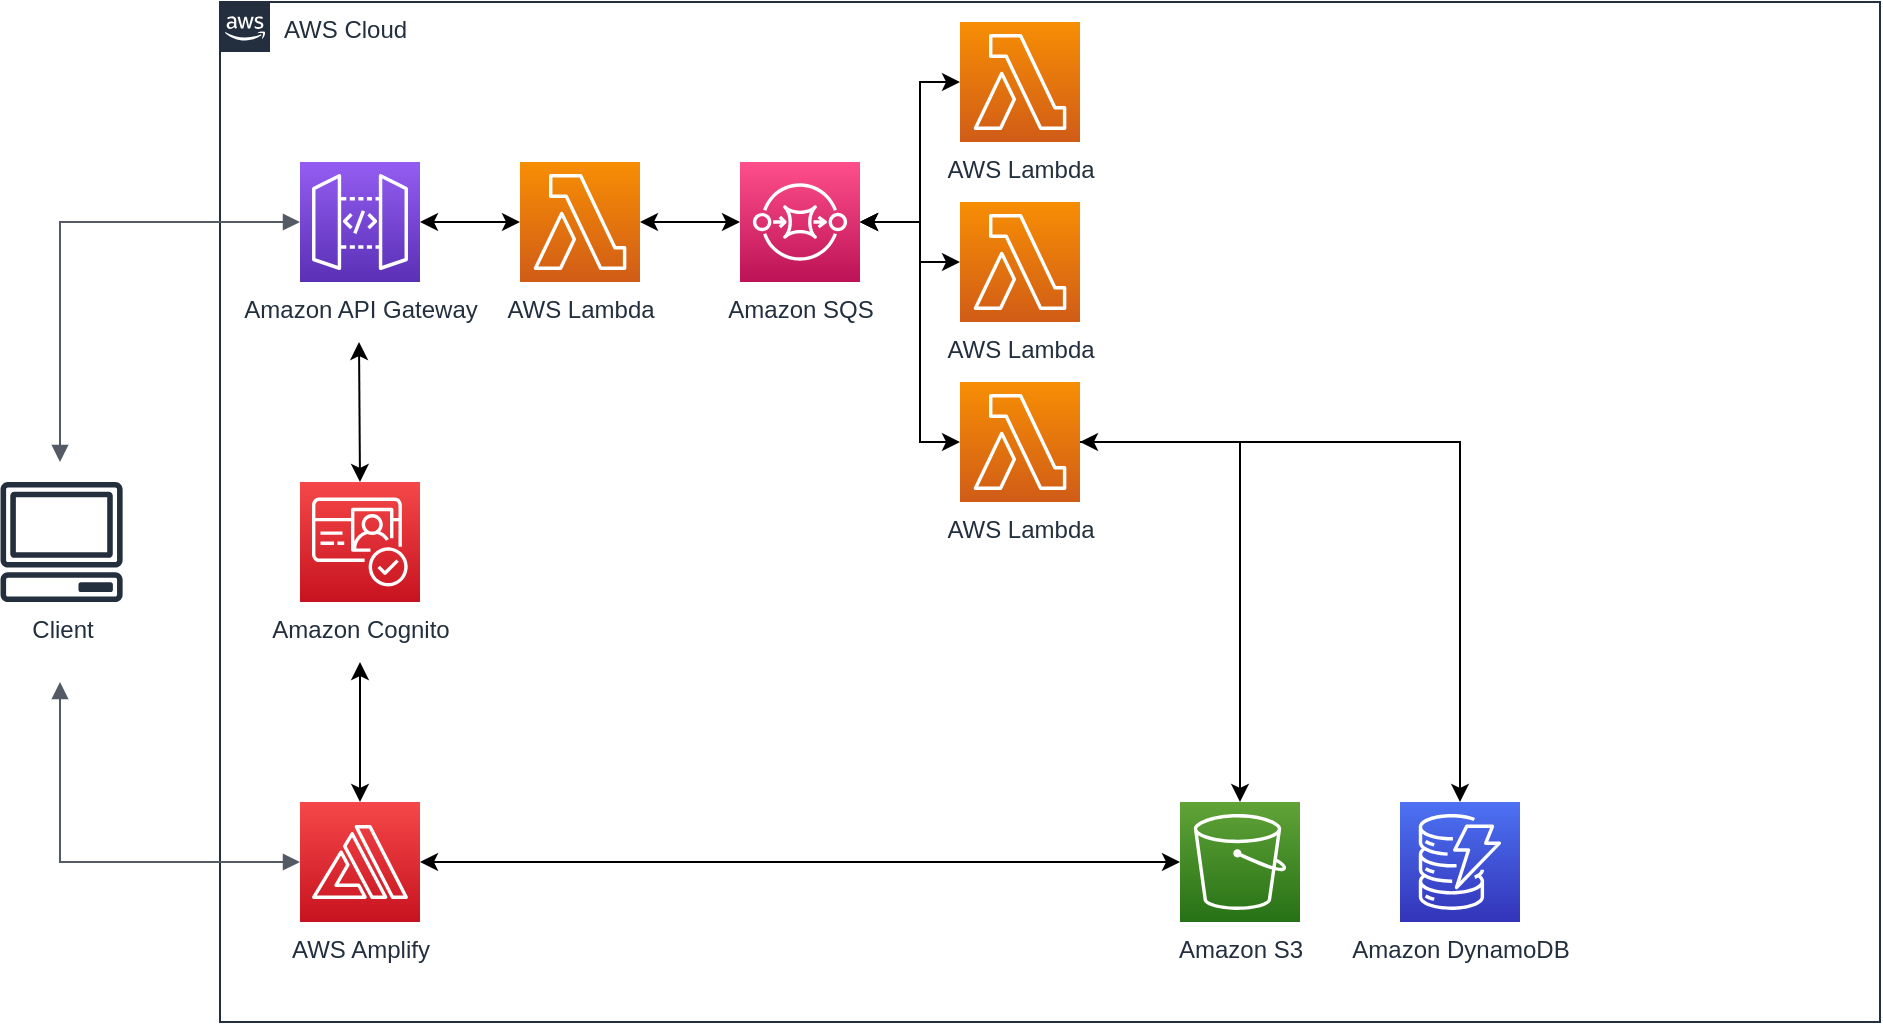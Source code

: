 <mxfile version="20.2.5" type="github">
  <diagram id="SZGDD71VwLAICZVQOtOs" name="Page-1">
    <mxGraphModel dx="1308" dy="704" grid="1" gridSize="10" guides="1" tooltips="1" connect="1" arrows="1" fold="1" page="1" pageScale="1" pageWidth="1169" pageHeight="827" math="0" shadow="0">
      <root>
        <mxCell id="0" />
        <mxCell id="1" parent="0" />
        <mxCell id="p13_OVtFHIXrPBTtFZ_T-2" value="AWS Cloud" style="points=[[0,0],[0.25,0],[0.5,0],[0.75,0],[1,0],[1,0.25],[1,0.5],[1,0.75],[1,1],[0.75,1],[0.5,1],[0.25,1],[0,1],[0,0.75],[0,0.5],[0,0.25]];outlineConnect=0;gradientColor=none;html=1;whiteSpace=wrap;fontSize=12;fontStyle=0;container=1;pointerEvents=0;collapsible=0;recursiveResize=0;shape=mxgraph.aws4.group;grIcon=mxgraph.aws4.group_aws_cloud_alt;strokeColor=#232F3E;fillColor=none;verticalAlign=top;align=left;spacingLeft=30;fontColor=#232F3E;dashed=0;" parent="1" vertex="1">
          <mxGeometry x="160" y="80" width="830" height="510" as="geometry" />
        </mxCell>
        <mxCell id="p13_OVtFHIXrPBTtFZ_T-1" value="AWS Lambda" style="sketch=0;points=[[0,0,0],[0.25,0,0],[0.5,0,0],[0.75,0,0],[1,0,0],[0,1,0],[0.25,1,0],[0.5,1,0],[0.75,1,0],[1,1,0],[0,0.25,0],[0,0.5,0],[0,0.75,0],[1,0.25,0],[1,0.5,0],[1,0.75,0]];outlineConnect=0;fontColor=#232F3E;gradientColor=#F78E04;gradientDirection=north;fillColor=#D05C17;strokeColor=#ffffff;dashed=0;verticalLabelPosition=bottom;verticalAlign=top;align=center;html=1;fontSize=12;fontStyle=0;aspect=fixed;shape=mxgraph.aws4.resourceIcon;resIcon=mxgraph.aws4.lambda;" parent="p13_OVtFHIXrPBTtFZ_T-2" vertex="1">
          <mxGeometry x="370" y="10" width="60" height="60" as="geometry" />
        </mxCell>
        <mxCell id="eQOGFNH9Vqsjylv-SqRj-44" value="" style="edgeStyle=orthogonalEdgeStyle;rounded=0;orthogonalLoop=1;jettySize=auto;html=1;startArrow=classic;startFill=1;" edge="1" parent="p13_OVtFHIXrPBTtFZ_T-2" source="p13_OVtFHIXrPBTtFZ_T-5" target="eQOGFNH9Vqsjylv-SqRj-43">
          <mxGeometry relative="1" as="geometry" />
        </mxCell>
        <mxCell id="p13_OVtFHIXrPBTtFZ_T-5" value="&lt;div&gt;AWS Lambda&lt;br&gt;&lt;/div&gt;" style="sketch=0;points=[[0,0,0],[0.25,0,0],[0.5,0,0],[0.75,0,0],[1,0,0],[0,1,0],[0.25,1,0],[0.5,1,0],[0.75,1,0],[1,1,0],[0,0.25,0],[0,0.5,0],[0,0.75,0],[1,0.25,0],[1,0.5,0],[1,0.75,0]];outlineConnect=0;fontColor=#232F3E;gradientColor=#F78E04;gradientDirection=north;fillColor=#D05C17;strokeColor=#ffffff;dashed=0;verticalLabelPosition=bottom;verticalAlign=top;align=center;html=1;fontSize=12;fontStyle=0;aspect=fixed;shape=mxgraph.aws4.resourceIcon;resIcon=mxgraph.aws4.lambda;" parent="p13_OVtFHIXrPBTtFZ_T-2" vertex="1">
          <mxGeometry x="150" y="80" width="60" height="60" as="geometry" />
        </mxCell>
        <mxCell id="eQOGFNH9Vqsjylv-SqRj-31" value="" style="edgeStyle=orthogonalEdgeStyle;rounded=0;orthogonalLoop=1;jettySize=auto;html=1;startArrow=classic;startFill=1;" edge="1" parent="p13_OVtFHIXrPBTtFZ_T-2" source="p13_OVtFHIXrPBTtFZ_T-16">
          <mxGeometry relative="1" as="geometry">
            <mxPoint x="70" y="330" as="targetPoint" />
            <Array as="points">
              <mxPoint x="70" y="370" />
              <mxPoint x="70" y="370" />
            </Array>
          </mxGeometry>
        </mxCell>
        <mxCell id="eQOGFNH9Vqsjylv-SqRj-38" value="" style="edgeStyle=orthogonalEdgeStyle;rounded=0;orthogonalLoop=1;jettySize=auto;html=1;startArrow=classic;startFill=1;" edge="1" parent="p13_OVtFHIXrPBTtFZ_T-2" source="p13_OVtFHIXrPBTtFZ_T-16" target="eQOGFNH9Vqsjylv-SqRj-34">
          <mxGeometry relative="1" as="geometry" />
        </mxCell>
        <mxCell id="p13_OVtFHIXrPBTtFZ_T-16" value="AWS Amplify" style="sketch=0;points=[[0,0,0],[0.25,0,0],[0.5,0,0],[0.75,0,0],[1,0,0],[0,1,0],[0.25,1,0],[0.5,1,0],[0.75,1,0],[1,1,0],[0,0.25,0],[0,0.5,0],[0,0.75,0],[1,0.25,0],[1,0.5,0],[1,0.75,0]];outlineConnect=0;fontColor=#232F3E;gradientColor=#F54749;gradientDirection=north;fillColor=#C7131F;strokeColor=#ffffff;dashed=0;verticalLabelPosition=bottom;verticalAlign=top;align=center;html=1;fontSize=12;fontStyle=0;aspect=fixed;shape=mxgraph.aws4.resourceIcon;resIcon=mxgraph.aws4.amplify;" parent="p13_OVtFHIXrPBTtFZ_T-2" vertex="1">
          <mxGeometry x="40" y="400" width="60" height="60" as="geometry" />
        </mxCell>
        <mxCell id="eQOGFNH9Vqsjylv-SqRj-32" value="" style="edgeStyle=orthogonalEdgeStyle;rounded=0;orthogonalLoop=1;jettySize=auto;html=1;startArrow=classic;startFill=1;entryX=0.5;entryY=0;entryDx=0;entryDy=0;entryPerimeter=0;" edge="1" parent="p13_OVtFHIXrPBTtFZ_T-2" target="eQOGFNH9Vqsjylv-SqRj-17">
          <mxGeometry relative="1" as="geometry">
            <mxPoint x="69.5" y="170" as="sourcePoint" />
            <mxPoint x="69.5" y="210" as="targetPoint" />
          </mxGeometry>
        </mxCell>
        <mxCell id="eQOGFNH9Vqsjylv-SqRj-33" value="" style="edgeStyle=orthogonalEdgeStyle;rounded=0;orthogonalLoop=1;jettySize=auto;html=1;startArrow=classic;startFill=1;" edge="1" parent="p13_OVtFHIXrPBTtFZ_T-2" source="eQOGFNH9Vqsjylv-SqRj-11" target="p13_OVtFHIXrPBTtFZ_T-5">
          <mxGeometry relative="1" as="geometry" />
        </mxCell>
        <mxCell id="eQOGFNH9Vqsjylv-SqRj-11" value="Amazon API Gateway" style="sketch=0;points=[[0,0,0],[0.25,0,0],[0.5,0,0],[0.75,0,0],[1,0,0],[0,1,0],[0.25,1,0],[0.5,1,0],[0.75,1,0],[1,1,0],[0,0.25,0],[0,0.5,0],[0,0.75,0],[1,0.25,0],[1,0.5,0],[1,0.75,0]];outlineConnect=0;fontColor=#232F3E;gradientColor=#945DF2;gradientDirection=north;fillColor=#5A30B5;strokeColor=#ffffff;dashed=0;verticalLabelPosition=bottom;verticalAlign=top;align=center;html=1;fontSize=12;fontStyle=0;aspect=fixed;shape=mxgraph.aws4.resourceIcon;resIcon=mxgraph.aws4.api_gateway;" vertex="1" parent="p13_OVtFHIXrPBTtFZ_T-2">
          <mxGeometry x="40" y="80" width="60" height="60" as="geometry" />
        </mxCell>
        <mxCell id="eQOGFNH9Vqsjylv-SqRj-17" value="Amazon Cognito" style="sketch=0;points=[[0,0,0],[0.25,0,0],[0.5,0,0],[0.75,0,0],[1,0,0],[0,1,0],[0.25,1,0],[0.5,1,0],[0.75,1,0],[1,1,0],[0,0.25,0],[0,0.5,0],[0,0.75,0],[1,0.25,0],[1,0.5,0],[1,0.75,0]];outlineConnect=0;fontColor=#232F3E;gradientColor=#F54749;gradientDirection=north;fillColor=#C7131F;strokeColor=#ffffff;dashed=0;verticalLabelPosition=bottom;verticalAlign=top;align=center;html=1;fontSize=12;fontStyle=0;aspect=fixed;shape=mxgraph.aws4.resourceIcon;resIcon=mxgraph.aws4.cognito;" vertex="1" parent="p13_OVtFHIXrPBTtFZ_T-2">
          <mxGeometry x="40" y="240" width="60" height="60" as="geometry" />
        </mxCell>
        <mxCell id="eQOGFNH9Vqsjylv-SqRj-25" value="" style="edgeStyle=orthogonalEdgeStyle;html=1;endArrow=block;elbow=vertical;startArrow=block;startFill=1;endFill=1;strokeColor=#545B64;rounded=0;" edge="1" parent="p13_OVtFHIXrPBTtFZ_T-2" target="p13_OVtFHIXrPBTtFZ_T-16">
          <mxGeometry width="100" relative="1" as="geometry">
            <mxPoint x="-80" y="340" as="sourcePoint" />
            <mxPoint x="40" y="440" as="targetPoint" />
            <Array as="points">
              <mxPoint x="-80" y="430" />
            </Array>
          </mxGeometry>
        </mxCell>
        <mxCell id="eQOGFNH9Vqsjylv-SqRj-34" value="Amazon S3" style="sketch=0;points=[[0,0,0],[0.25,0,0],[0.5,0,0],[0.75,0,0],[1,0,0],[0,1,0],[0.25,1,0],[0.5,1,0],[0.75,1,0],[1,1,0],[0,0.25,0],[0,0.5,0],[0,0.75,0],[1,0.25,0],[1,0.5,0],[1,0.75,0]];outlineConnect=0;fontColor=#232F3E;gradientColor=#60A337;gradientDirection=north;fillColor=#277116;strokeColor=#ffffff;dashed=0;verticalLabelPosition=bottom;verticalAlign=top;align=center;html=1;fontSize=12;fontStyle=0;aspect=fixed;shape=mxgraph.aws4.resourceIcon;resIcon=mxgraph.aws4.s3;" vertex="1" parent="p13_OVtFHIXrPBTtFZ_T-2">
          <mxGeometry x="480" y="400" width="60" height="60" as="geometry" />
        </mxCell>
        <mxCell id="eQOGFNH9Vqsjylv-SqRj-47" style="edgeStyle=orthogonalEdgeStyle;rounded=0;orthogonalLoop=1;jettySize=auto;html=1;exitX=1;exitY=0.5;exitDx=0;exitDy=0;exitPerimeter=0;entryX=0;entryY=0.5;entryDx=0;entryDy=0;entryPerimeter=0;startArrow=classic;startFill=1;" edge="1" parent="p13_OVtFHIXrPBTtFZ_T-2" source="eQOGFNH9Vqsjylv-SqRj-43" target="p13_OVtFHIXrPBTtFZ_T-1">
          <mxGeometry relative="1" as="geometry">
            <Array as="points">
              <mxPoint x="350" y="110" />
              <mxPoint x="350" y="40" />
            </Array>
          </mxGeometry>
        </mxCell>
        <mxCell id="eQOGFNH9Vqsjylv-SqRj-43" value="Amazon SQS" style="sketch=0;points=[[0,0,0],[0.25,0,0],[0.5,0,0],[0.75,0,0],[1,0,0],[0,1,0],[0.25,1,0],[0.5,1,0],[0.75,1,0],[1,1,0],[0,0.25,0],[0,0.5,0],[0,0.75,0],[1,0.25,0],[1,0.5,0],[1,0.75,0]];outlineConnect=0;fontColor=#232F3E;gradientColor=#FF4F8B;gradientDirection=north;fillColor=#BC1356;strokeColor=#ffffff;dashed=0;verticalLabelPosition=bottom;verticalAlign=top;align=center;html=1;fontSize=12;fontStyle=0;aspect=fixed;shape=mxgraph.aws4.resourceIcon;resIcon=mxgraph.aws4.sqs;" vertex="1" parent="p13_OVtFHIXrPBTtFZ_T-2">
          <mxGeometry x="260" y="80" width="60" height="60" as="geometry" />
        </mxCell>
        <mxCell id="eQOGFNH9Vqsjylv-SqRj-50" style="edgeStyle=orthogonalEdgeStyle;rounded=0;orthogonalLoop=1;jettySize=auto;html=1;exitX=0;exitY=0.5;exitDx=0;exitDy=0;exitPerimeter=0;entryX=1;entryY=0.5;entryDx=0;entryDy=0;entryPerimeter=0;startArrow=classic;startFill=1;" edge="1" parent="p13_OVtFHIXrPBTtFZ_T-2" source="eQOGFNH9Vqsjylv-SqRj-48" target="eQOGFNH9Vqsjylv-SqRj-43">
          <mxGeometry relative="1" as="geometry">
            <Array as="points">
              <mxPoint x="350" y="130" />
              <mxPoint x="350" y="110" />
            </Array>
          </mxGeometry>
        </mxCell>
        <mxCell id="eQOGFNH9Vqsjylv-SqRj-48" value="AWS Lambda" style="sketch=0;points=[[0,0,0],[0.25,0,0],[0.5,0,0],[0.75,0,0],[1,0,0],[0,1,0],[0.25,1,0],[0.5,1,0],[0.75,1,0],[1,1,0],[0,0.25,0],[0,0.5,0],[0,0.75,0],[1,0.25,0],[1,0.5,0],[1,0.75,0]];outlineConnect=0;fontColor=#232F3E;gradientColor=#F78E04;gradientDirection=north;fillColor=#D05C17;strokeColor=#ffffff;dashed=0;verticalLabelPosition=bottom;verticalAlign=top;align=center;html=1;fontSize=12;fontStyle=0;aspect=fixed;shape=mxgraph.aws4.resourceIcon;resIcon=mxgraph.aws4.lambda;" vertex="1" parent="p13_OVtFHIXrPBTtFZ_T-2">
          <mxGeometry x="370" y="100" width="60" height="60" as="geometry" />
        </mxCell>
        <mxCell id="eQOGFNH9Vqsjylv-SqRj-62" style="edgeStyle=orthogonalEdgeStyle;rounded=0;orthogonalLoop=1;jettySize=auto;html=1;exitX=1;exitY=0.5;exitDx=0;exitDy=0;exitPerimeter=0;entryX=0.5;entryY=0;entryDx=0;entryDy=0;entryPerimeter=0;startArrow=none;startFill=0;" edge="1" parent="p13_OVtFHIXrPBTtFZ_T-2" source="eQOGFNH9Vqsjylv-SqRj-49" target="eQOGFNH9Vqsjylv-SqRj-60">
          <mxGeometry relative="1" as="geometry" />
        </mxCell>
        <mxCell id="eQOGFNH9Vqsjylv-SqRj-63" style="edgeStyle=orthogonalEdgeStyle;rounded=0;orthogonalLoop=1;jettySize=auto;html=1;entryX=0.5;entryY=0;entryDx=0;entryDy=0;entryPerimeter=0;startArrow=classic;startFill=1;" edge="1" parent="p13_OVtFHIXrPBTtFZ_T-2" source="eQOGFNH9Vqsjylv-SqRj-49" target="eQOGFNH9Vqsjylv-SqRj-34">
          <mxGeometry relative="1" as="geometry" />
        </mxCell>
        <mxCell id="eQOGFNH9Vqsjylv-SqRj-49" value="AWS Lambda" style="sketch=0;points=[[0,0,0],[0.25,0,0],[0.5,0,0],[0.75,0,0],[1,0,0],[0,1,0],[0.25,1,0],[0.5,1,0],[0.75,1,0],[1,1,0],[0,0.25,0],[0,0.5,0],[0,0.75,0],[1,0.25,0],[1,0.5,0],[1,0.75,0]];outlineConnect=0;fontColor=#232F3E;gradientColor=#F78E04;gradientDirection=north;fillColor=#D05C17;strokeColor=#ffffff;dashed=0;verticalLabelPosition=bottom;verticalAlign=top;align=center;html=1;fontSize=12;fontStyle=0;aspect=fixed;shape=mxgraph.aws4.resourceIcon;resIcon=mxgraph.aws4.lambda;" vertex="1" parent="p13_OVtFHIXrPBTtFZ_T-2">
          <mxGeometry x="370" y="190" width="60" height="60" as="geometry" />
        </mxCell>
        <mxCell id="eQOGFNH9Vqsjylv-SqRj-60" value="Amazon DynamoDB" style="sketch=0;points=[[0,0,0],[0.25,0,0],[0.5,0,0],[0.75,0,0],[1,0,0],[0,1,0],[0.25,1,0],[0.5,1,0],[0.75,1,0],[1,1,0],[0,0.25,0],[0,0.5,0],[0,0.75,0],[1,0.25,0],[1,0.5,0],[1,0.75,0]];outlineConnect=0;fontColor=#232F3E;gradientColor=#4D72F3;gradientDirection=north;fillColor=#3334B9;strokeColor=#ffffff;dashed=0;verticalLabelPosition=bottom;verticalAlign=top;align=center;html=1;fontSize=12;fontStyle=0;aspect=fixed;shape=mxgraph.aws4.resourceIcon;resIcon=mxgraph.aws4.dynamodb;" vertex="1" parent="p13_OVtFHIXrPBTtFZ_T-2">
          <mxGeometry x="590" y="400" width="60" height="60" as="geometry" />
        </mxCell>
        <mxCell id="p13_OVtFHIXrPBTtFZ_T-15" value="&lt;div&gt;Client&lt;/div&gt;&lt;div&gt;&lt;br&gt;&lt;/div&gt;" style="sketch=0;outlineConnect=0;fontColor=#232F3E;gradientColor=none;fillColor=#232F3D;strokeColor=none;dashed=0;verticalLabelPosition=bottom;verticalAlign=top;align=center;html=1;fontSize=12;fontStyle=0;aspect=fixed;pointerEvents=1;shape=mxgraph.aws4.client;" parent="1" vertex="1">
          <mxGeometry x="50" y="320" width="61.58" height="60" as="geometry" />
        </mxCell>
        <mxCell id="eQOGFNH9Vqsjylv-SqRj-24" value="" style="edgeStyle=orthogonalEdgeStyle;html=1;endArrow=block;elbow=vertical;startArrow=block;startFill=1;endFill=1;strokeColor=#545B64;rounded=0;entryX=0;entryY=0.5;entryDx=0;entryDy=0;entryPerimeter=0;" edge="1" parent="1" target="eQOGFNH9Vqsjylv-SqRj-11">
          <mxGeometry width="100" relative="1" as="geometry">
            <mxPoint x="80" y="310" as="sourcePoint" />
            <mxPoint x="160" y="210" as="targetPoint" />
            <Array as="points">
              <mxPoint x="80" y="190" />
            </Array>
          </mxGeometry>
        </mxCell>
        <mxCell id="eQOGFNH9Vqsjylv-SqRj-51" style="edgeStyle=orthogonalEdgeStyle;rounded=0;orthogonalLoop=1;jettySize=auto;html=1;exitX=0;exitY=0.5;exitDx=0;exitDy=0;exitPerimeter=0;startArrow=classic;startFill=1;" edge="1" parent="1" source="eQOGFNH9Vqsjylv-SqRj-49">
          <mxGeometry relative="1" as="geometry">
            <mxPoint x="480" y="190" as="targetPoint" />
            <Array as="points">
              <mxPoint x="510" y="300" />
              <mxPoint x="510" y="190" />
            </Array>
          </mxGeometry>
        </mxCell>
      </root>
    </mxGraphModel>
  </diagram>
</mxfile>
